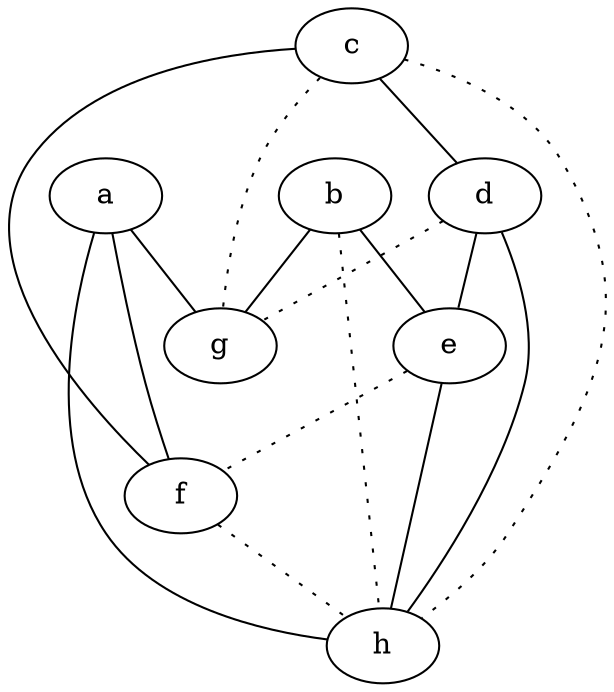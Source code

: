 graph {
a -- f;
a -- g;
a -- h;
b -- e;
b -- g;
b -- h [style=dotted];
c -- d;
c -- f;
c -- g [style=dotted];
c -- h [style=dotted];
d -- e;
d -- g [style=dotted];
d -- h;
e -- f [style=dotted];
e -- h;
f -- h [style=dotted];
}

